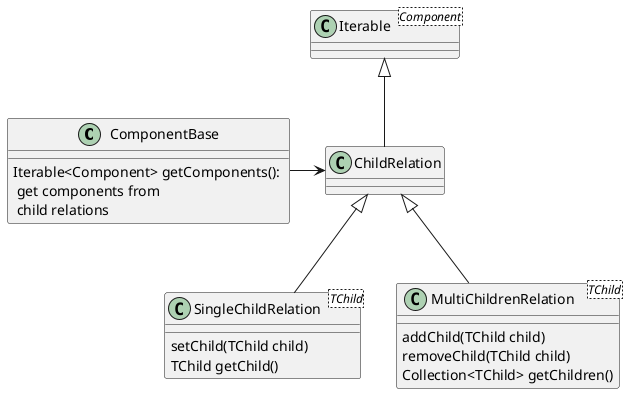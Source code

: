 @startuml
 class ComponentBase {
 Iterable<Component> getComponents(): \n get components from\n child relations
 }
 ComponentBase ->  ChildRelation
 class ChildRelation {
 }

 class "Iterable<Component>" as iterable{
 }

 iterable <|-- ChildRelation

 class "SingleChildRelation<TChild>" as SingleChildRelation {
 setChild(TChild child)
 TChild getChild()
 }
 ChildRelation <|-- SingleChildRelation

 class "MultiChildrenRelation<TChild>" as MultiChildrenRelation {
 addChild(TChild child)
 removeChild(TChild child)
 Collection<TChild> getChildren()
 }
 ChildRelation <|-- MultiChildrenRelation

@enduml
